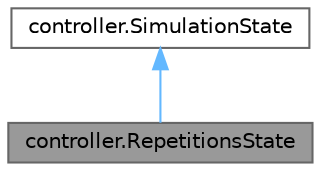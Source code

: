 digraph "controller.RepetitionsState"
{
 // LATEX_PDF_SIZE
  bgcolor="transparent";
  edge [fontname=Helvetica,fontsize=10,labelfontname=Helvetica,labelfontsize=10];
  node [fontname=Helvetica,fontsize=10,shape=box,height=0.2,width=0.4];
  Node1 [id="Node000001",label="controller.RepetitionsState",height=0.2,width=0.4,color="gray40", fillcolor="grey60", style="filled", fontcolor="black",tooltip="Represents the state of the simulation where the user selects the number of repetitions."];
  Node2 -> Node1 [id="edge1_Node000001_Node000002",dir="back",color="steelblue1",style="solid",tooltip=" "];
  Node2 [id="Node000002",label="controller.SimulationState",height=0.2,width=0.4,color="gray40", fillcolor="white", style="filled",URL="$interfacecontroller_1_1SimulationState.html",tooltip="Defines the interface for all simulation states."];
}
